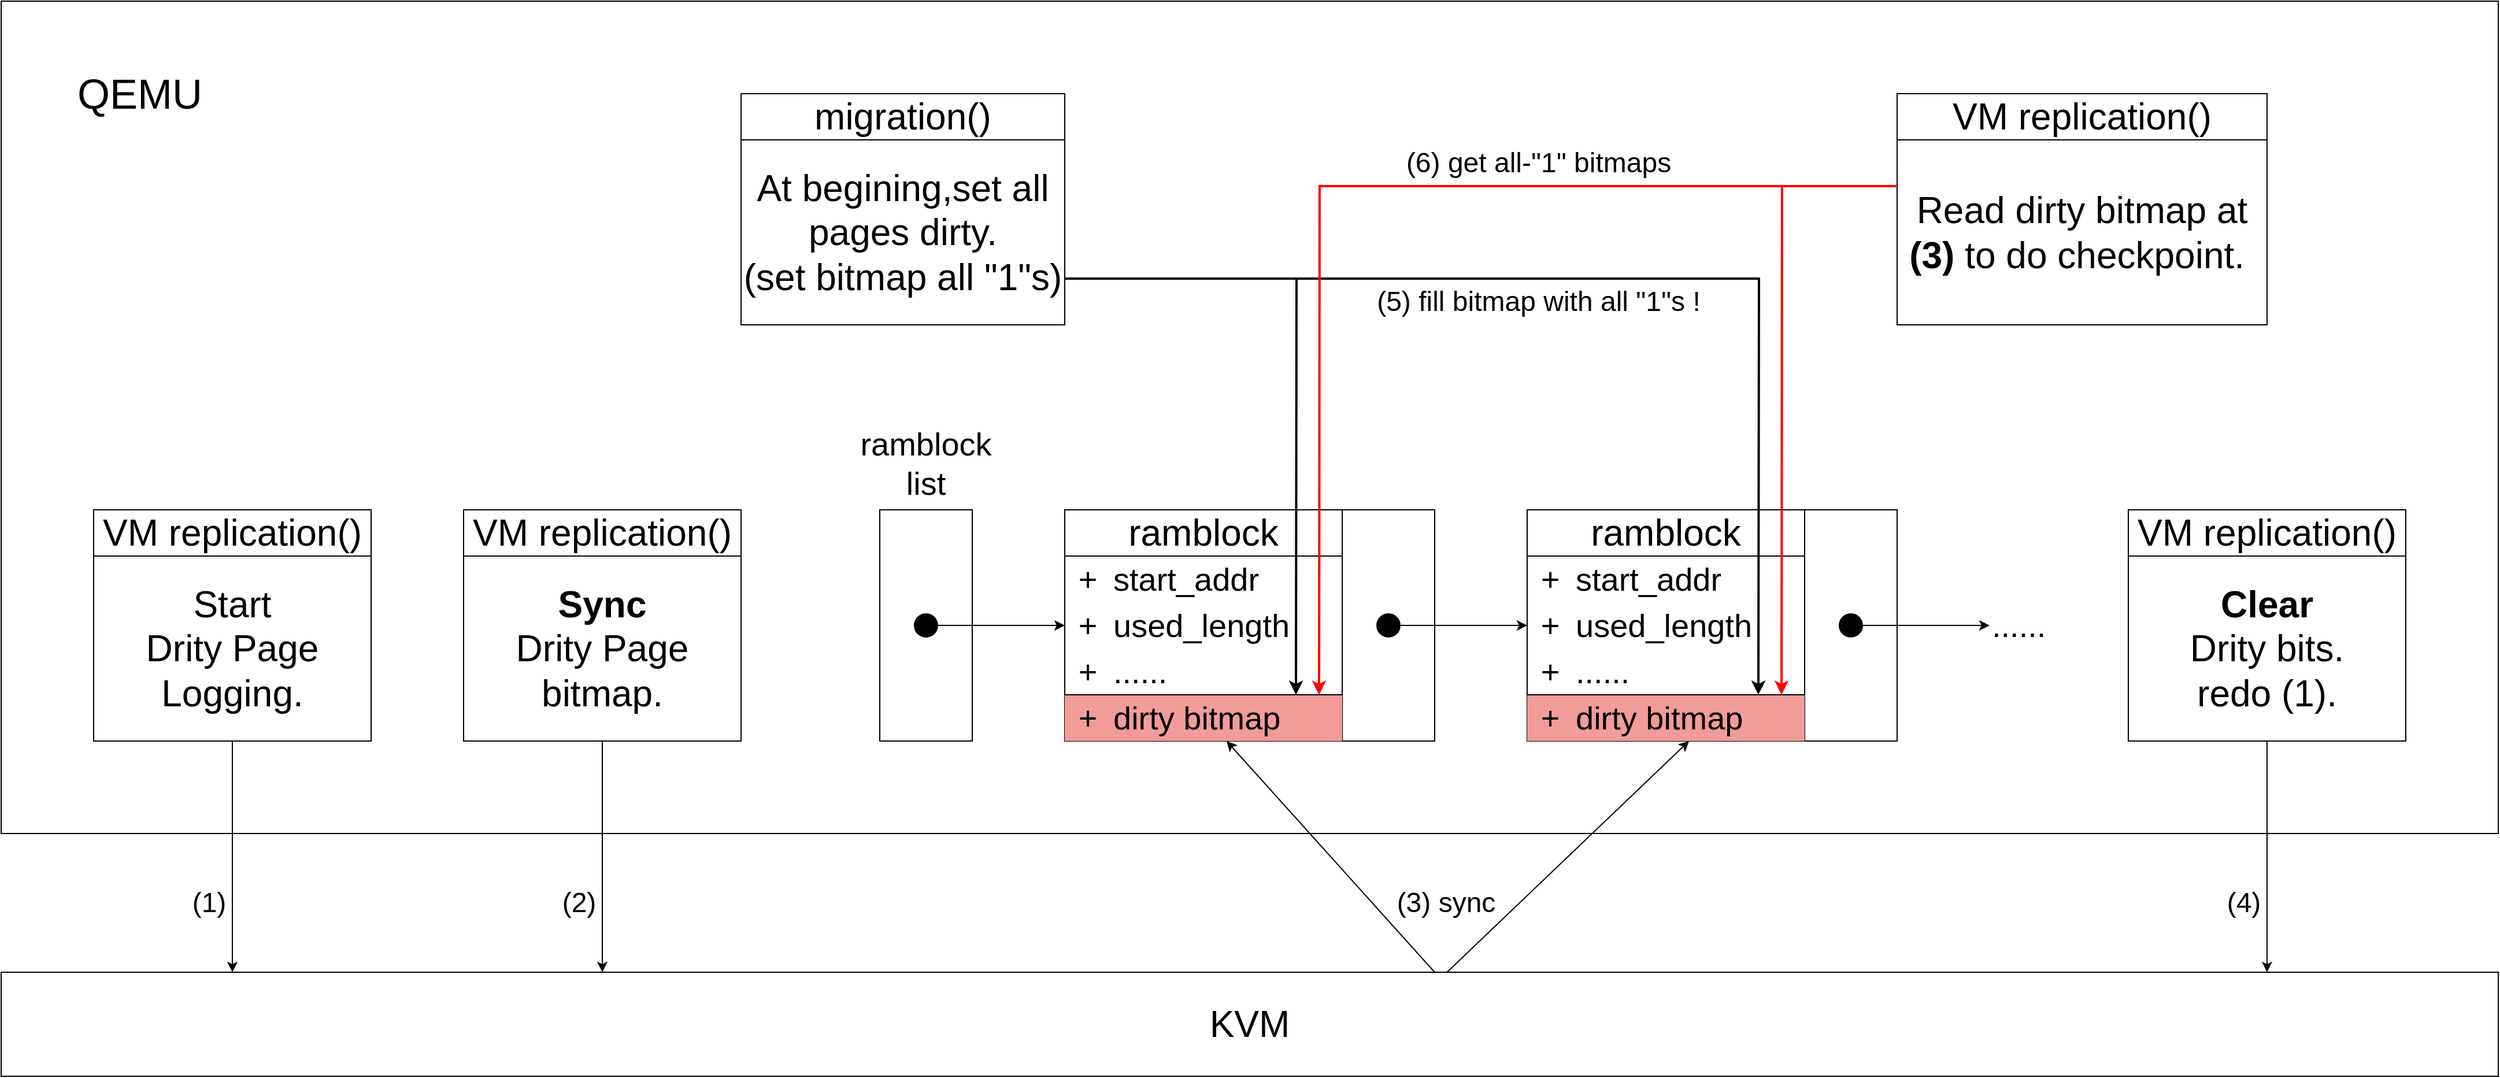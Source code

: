 <mxfile version="21.6.2" type="github">
  <diagram name="第 1 页" id="eFLcW4rc1OjBL_pe3tL0">
    <mxGraphModel dx="2846" dy="2324" grid="1" gridSize="10" guides="1" tooltips="1" connect="1" arrows="1" fold="1" page="1" pageScale="1" pageWidth="827" pageHeight="1169" math="0" shadow="0">
      <root>
        <mxCell id="0" />
        <mxCell id="1" parent="0" />
        <mxCell id="zmStRXuhUgsYv_nEsaAY-51" value="" style="rounded=0;whiteSpace=wrap;html=1;" vertex="1" parent="1">
          <mxGeometry x="-720" y="-280" width="2160" height="720" as="geometry" />
        </mxCell>
        <mxCell id="zmStRXuhUgsYv_nEsaAY-1" value="" style="rounded=0;whiteSpace=wrap;html=1;align=left;" vertex="1" parent="1">
          <mxGeometry x="200" y="200" width="240" height="160" as="geometry" />
        </mxCell>
        <mxCell id="zmStRXuhUgsYv_nEsaAY-2" value="" style="rounded=0;whiteSpace=wrap;html=1;" vertex="1" parent="1">
          <mxGeometry x="440" y="160" width="80" height="200" as="geometry" />
        </mxCell>
        <mxCell id="zmStRXuhUgsYv_nEsaAY-3" value="&lt;font style=&quot;font-size: 32px;&quot;&gt;ramblock&lt;/font&gt;" style="rounded=0;whiteSpace=wrap;html=1;" vertex="1" parent="1">
          <mxGeometry x="200" y="160" width="240" height="40" as="geometry" />
        </mxCell>
        <mxCell id="zmStRXuhUgsYv_nEsaAY-4" value="&lt;span style=&quot;background-color: initial;&quot;&gt;&lt;font style=&quot;font-size: 28px;&quot;&gt;dirty bitmap&lt;/font&gt;&lt;/span&gt;" style="text;html=1;strokeColor=none;fillColor=#F19C99;align=left;verticalAlign=middle;whiteSpace=wrap;rounded=0;" vertex="1" parent="1">
          <mxGeometry x="240" y="320" width="200" height="40" as="geometry" />
        </mxCell>
        <mxCell id="zmStRXuhUgsYv_nEsaAY-5" value="&lt;font style=&quot;font-size: 28px;&quot;&gt;+&lt;/font&gt;" style="text;html=1;strokeColor=none;fillColor=#F19C99;align=center;verticalAlign=middle;whiteSpace=wrap;rounded=0;" vertex="1" parent="1">
          <mxGeometry x="200" y="320" width="40" height="40" as="geometry" />
        </mxCell>
        <mxCell id="zmStRXuhUgsYv_nEsaAY-6" value="&lt;span style=&quot;background-color: initial;&quot;&gt;&lt;font style=&quot;font-size: 28px;&quot;&gt;start_addr&lt;/font&gt;&lt;/span&gt;" style="text;html=1;strokeColor=none;fillColor=none;align=left;verticalAlign=middle;whiteSpace=wrap;rounded=0;" vertex="1" parent="1">
          <mxGeometry x="240" y="200" width="200" height="40" as="geometry" />
        </mxCell>
        <mxCell id="zmStRXuhUgsYv_nEsaAY-7" value="&lt;font style=&quot;font-size: 28px;&quot;&gt;+&lt;/font&gt;" style="text;html=1;strokeColor=none;fillColor=none;align=center;verticalAlign=middle;whiteSpace=wrap;rounded=0;" vertex="1" parent="1">
          <mxGeometry x="200" y="200" width="40" height="40" as="geometry" />
        </mxCell>
        <mxCell id="zmStRXuhUgsYv_nEsaAY-8" value="&lt;span style=&quot;background-color: initial;&quot;&gt;&lt;font style=&quot;font-size: 28px;&quot;&gt;used_length&lt;/font&gt;&lt;/span&gt;" style="text;html=1;strokeColor=none;fillColor=none;align=left;verticalAlign=middle;whiteSpace=wrap;rounded=0;" vertex="1" parent="1">
          <mxGeometry x="240" y="240" width="200" height="40" as="geometry" />
        </mxCell>
        <mxCell id="zmStRXuhUgsYv_nEsaAY-9" value="&lt;font style=&quot;font-size: 28px;&quot;&gt;+&lt;/font&gt;" style="text;html=1;strokeColor=none;fillColor=none;align=center;verticalAlign=middle;whiteSpace=wrap;rounded=0;" vertex="1" parent="1">
          <mxGeometry x="200" y="240" width="40" height="40" as="geometry" />
        </mxCell>
        <mxCell id="zmStRXuhUgsYv_nEsaAY-10" value="&lt;span style=&quot;background-color: initial;&quot;&gt;&lt;font style=&quot;font-size: 28px;&quot;&gt;......&lt;/font&gt;&lt;/span&gt;" style="text;html=1;strokeColor=none;fillColor=none;align=left;verticalAlign=middle;whiteSpace=wrap;rounded=0;" vertex="1" parent="1">
          <mxGeometry x="240" y="280" width="200" height="40" as="geometry" />
        </mxCell>
        <mxCell id="zmStRXuhUgsYv_nEsaAY-11" value="&lt;font style=&quot;font-size: 28px;&quot;&gt;+&lt;/font&gt;" style="text;html=1;strokeColor=none;fillColor=none;align=center;verticalAlign=middle;whiteSpace=wrap;rounded=0;" vertex="1" parent="1">
          <mxGeometry x="200" y="280" width="40" height="40" as="geometry" />
        </mxCell>
        <mxCell id="zmStRXuhUgsYv_nEsaAY-12" value="" style="rounded=0;whiteSpace=wrap;html=1;align=left;" vertex="1" parent="1">
          <mxGeometry x="600" y="200" width="240" height="160" as="geometry" />
        </mxCell>
        <mxCell id="zmStRXuhUgsYv_nEsaAY-13" value="" style="rounded=0;whiteSpace=wrap;html=1;" vertex="1" parent="1">
          <mxGeometry x="840" y="160" width="80" height="200" as="geometry" />
        </mxCell>
        <mxCell id="zmStRXuhUgsYv_nEsaAY-14" value="&lt;font style=&quot;font-size: 32px;&quot;&gt;ramblock&lt;/font&gt;" style="rounded=0;whiteSpace=wrap;html=1;" vertex="1" parent="1">
          <mxGeometry x="600" y="160" width="240" height="40" as="geometry" />
        </mxCell>
        <mxCell id="zmStRXuhUgsYv_nEsaAY-15" value="&lt;span style=&quot;background-color: initial;&quot;&gt;&lt;font style=&quot;font-size: 28px;&quot;&gt;dirty bitmap&lt;/font&gt;&lt;/span&gt;" style="text;html=1;strokeColor=none;fillColor=#F19C99;align=left;verticalAlign=middle;whiteSpace=wrap;rounded=0;" vertex="1" parent="1">
          <mxGeometry x="640" y="320" width="200" height="40" as="geometry" />
        </mxCell>
        <mxCell id="zmStRXuhUgsYv_nEsaAY-16" value="&lt;font style=&quot;font-size: 28px;&quot;&gt;+&lt;/font&gt;" style="text;html=1;strokeColor=none;fillColor=#F19C99;align=center;verticalAlign=middle;whiteSpace=wrap;rounded=0;" vertex="1" parent="1">
          <mxGeometry x="600" y="320" width="40" height="40" as="geometry" />
        </mxCell>
        <mxCell id="zmStRXuhUgsYv_nEsaAY-17" value="&lt;span style=&quot;background-color: initial;&quot;&gt;&lt;font style=&quot;font-size: 28px;&quot;&gt;start_addr&lt;/font&gt;&lt;/span&gt;" style="text;html=1;strokeColor=none;fillColor=none;align=left;verticalAlign=middle;whiteSpace=wrap;rounded=0;" vertex="1" parent="1">
          <mxGeometry x="640" y="200" width="200" height="40" as="geometry" />
        </mxCell>
        <mxCell id="zmStRXuhUgsYv_nEsaAY-18" value="&lt;font style=&quot;font-size: 28px;&quot;&gt;+&lt;/font&gt;" style="text;html=1;strokeColor=none;fillColor=none;align=center;verticalAlign=middle;whiteSpace=wrap;rounded=0;" vertex="1" parent="1">
          <mxGeometry x="600" y="200" width="40" height="40" as="geometry" />
        </mxCell>
        <mxCell id="zmStRXuhUgsYv_nEsaAY-19" value="&lt;span style=&quot;background-color: initial;&quot;&gt;&lt;font style=&quot;font-size: 28px;&quot;&gt;used_length&lt;/font&gt;&lt;/span&gt;" style="text;html=1;strokeColor=none;fillColor=none;align=left;verticalAlign=middle;whiteSpace=wrap;rounded=0;" vertex="1" parent="1">
          <mxGeometry x="640" y="240" width="200" height="40" as="geometry" />
        </mxCell>
        <mxCell id="zmStRXuhUgsYv_nEsaAY-20" value="&lt;font style=&quot;font-size: 28px;&quot;&gt;+&lt;/font&gt;" style="text;html=1;strokeColor=none;fillColor=none;align=center;verticalAlign=middle;whiteSpace=wrap;rounded=0;" vertex="1" parent="1">
          <mxGeometry x="600" y="240" width="40" height="40" as="geometry" />
        </mxCell>
        <mxCell id="zmStRXuhUgsYv_nEsaAY-21" value="&lt;span style=&quot;background-color: initial;&quot;&gt;&lt;font style=&quot;font-size: 28px;&quot;&gt;......&lt;/font&gt;&lt;/span&gt;" style="text;html=1;strokeColor=none;fillColor=none;align=left;verticalAlign=middle;whiteSpace=wrap;rounded=0;" vertex="1" parent="1">
          <mxGeometry x="640" y="280" width="200" height="40" as="geometry" />
        </mxCell>
        <mxCell id="zmStRXuhUgsYv_nEsaAY-22" value="&lt;font style=&quot;font-size: 28px;&quot;&gt;+&lt;/font&gt;" style="text;html=1;strokeColor=none;fillColor=none;align=center;verticalAlign=middle;whiteSpace=wrap;rounded=0;" vertex="1" parent="1">
          <mxGeometry x="600" y="280" width="40" height="40" as="geometry" />
        </mxCell>
        <mxCell id="zmStRXuhUgsYv_nEsaAY-23" value="" style="rounded=0;whiteSpace=wrap;html=1;" vertex="1" parent="1">
          <mxGeometry x="40" y="160" width="80" height="200" as="geometry" />
        </mxCell>
        <mxCell id="zmStRXuhUgsYv_nEsaAY-25" style="edgeStyle=orthogonalEdgeStyle;rounded=0;orthogonalLoop=1;jettySize=auto;html=1;exitX=1;exitY=0.5;exitDx=0;exitDy=0;entryX=0;entryY=0.5;entryDx=0;entryDy=0;" edge="1" parent="1" source="zmStRXuhUgsYv_nEsaAY-24" target="zmStRXuhUgsYv_nEsaAY-9">
          <mxGeometry relative="1" as="geometry" />
        </mxCell>
        <mxCell id="zmStRXuhUgsYv_nEsaAY-24" value="" style="ellipse;whiteSpace=wrap;html=1;aspect=fixed;fillColor=#000000;" vertex="1" parent="1">
          <mxGeometry x="70" y="250" width="20" height="20" as="geometry" />
        </mxCell>
        <mxCell id="zmStRXuhUgsYv_nEsaAY-26" value="&lt;div style=&quot;&quot;&gt;&lt;span style=&quot;font-size: 28px; background-color: initial;&quot;&gt;ramblock&lt;/span&gt;&lt;/div&gt;&lt;span style=&quot;background-color: initial;&quot;&gt;&lt;div style=&quot;&quot;&gt;&lt;span style=&quot;font-size: 28px; background-color: initial;&quot;&gt;list&lt;/span&gt;&lt;/div&gt;&lt;/span&gt;" style="text;html=1;strokeColor=none;fillColor=none;align=center;verticalAlign=middle;whiteSpace=wrap;rounded=0;" vertex="1" parent="1">
          <mxGeometry y="80" width="160" height="80" as="geometry" />
        </mxCell>
        <mxCell id="zmStRXuhUgsYv_nEsaAY-28" style="edgeStyle=orthogonalEdgeStyle;rounded=0;orthogonalLoop=1;jettySize=auto;html=1;exitX=1;exitY=0.5;exitDx=0;exitDy=0;entryX=0;entryY=0.5;entryDx=0;entryDy=0;" edge="1" parent="1" source="zmStRXuhUgsYv_nEsaAY-27" target="zmStRXuhUgsYv_nEsaAY-20">
          <mxGeometry relative="1" as="geometry" />
        </mxCell>
        <mxCell id="zmStRXuhUgsYv_nEsaAY-27" value="" style="ellipse;whiteSpace=wrap;html=1;aspect=fixed;fillColor=#000000;" vertex="1" parent="1">
          <mxGeometry x="470" y="250" width="20" height="20" as="geometry" />
        </mxCell>
        <mxCell id="zmStRXuhUgsYv_nEsaAY-30" style="edgeStyle=orthogonalEdgeStyle;rounded=0;orthogonalLoop=1;jettySize=auto;html=1;exitX=1;exitY=0.5;exitDx=0;exitDy=0;" edge="1" parent="1" source="zmStRXuhUgsYv_nEsaAY-29">
          <mxGeometry relative="1" as="geometry">
            <mxPoint x="1000" y="260" as="targetPoint" />
          </mxGeometry>
        </mxCell>
        <mxCell id="zmStRXuhUgsYv_nEsaAY-29" value="" style="ellipse;whiteSpace=wrap;html=1;aspect=fixed;fillColor=#000000;" vertex="1" parent="1">
          <mxGeometry x="870" y="250" width="20" height="20" as="geometry" />
        </mxCell>
        <mxCell id="zmStRXuhUgsYv_nEsaAY-31" value="&lt;span style=&quot;background-color: initial;&quot;&gt;&lt;font style=&quot;font-size: 28px;&quot;&gt;......&lt;/font&gt;&lt;/span&gt;" style="text;html=1;strokeColor=none;fillColor=none;align=left;verticalAlign=middle;whiteSpace=wrap;rounded=0;" vertex="1" parent="1">
          <mxGeometry x="1000" y="240" width="80" height="40" as="geometry" />
        </mxCell>
        <mxCell id="zmStRXuhUgsYv_nEsaAY-32" value="&lt;font style=&quot;font-size: 32px;&quot;&gt;&lt;b&gt;Sync&lt;/b&gt;&lt;br&gt;Drity Page&lt;br&gt;bitmap.&lt;br&gt;&lt;/font&gt;" style="rounded=0;whiteSpace=wrap;html=1;" vertex="1" parent="1">
          <mxGeometry x="-320" y="200" width="240" height="160" as="geometry" />
        </mxCell>
        <mxCell id="zmStRXuhUgsYv_nEsaAY-33" value="&lt;font style=&quot;font-size: 32px;&quot;&gt;KVM&lt;/font&gt;" style="rounded=0;whiteSpace=wrap;html=1;" vertex="1" parent="1">
          <mxGeometry x="-720" y="560" width="2160" height="90" as="geometry" />
        </mxCell>
        <mxCell id="zmStRXuhUgsYv_nEsaAY-35" value="" style="endArrow=classic;html=1;rounded=0;" edge="1" parent="1">
          <mxGeometry width="50" height="50" relative="1" as="geometry">
            <mxPoint x="-200" y="360" as="sourcePoint" />
            <mxPoint x="-200" y="560" as="targetPoint" />
          </mxGeometry>
        </mxCell>
        <mxCell id="zmStRXuhUgsYv_nEsaAY-36" value="&lt;font style=&quot;font-size: 24px;&quot;&gt;(2)&lt;/font&gt;" style="text;html=1;strokeColor=none;fillColor=none;align=center;verticalAlign=middle;whiteSpace=wrap;rounded=0;" vertex="1" parent="1">
          <mxGeometry x="-240" y="480" width="40" height="40" as="geometry" />
        </mxCell>
        <mxCell id="zmStRXuhUgsYv_nEsaAY-37" value="&lt;font style=&quot;font-size: 32px;&quot;&gt;Start&lt;br&gt;Drity Page&lt;br&gt;Logging.&lt;br&gt;&lt;/font&gt;" style="rounded=0;whiteSpace=wrap;html=1;" vertex="1" parent="1">
          <mxGeometry x="-640" y="200" width="240" height="160" as="geometry" />
        </mxCell>
        <mxCell id="zmStRXuhUgsYv_nEsaAY-38" value="" style="endArrow=classic;html=1;rounded=0;" edge="1" parent="1">
          <mxGeometry width="50" height="50" relative="1" as="geometry">
            <mxPoint x="-520" y="360" as="sourcePoint" />
            <mxPoint x="-520" y="560" as="targetPoint" />
          </mxGeometry>
        </mxCell>
        <mxCell id="zmStRXuhUgsYv_nEsaAY-39" value="&lt;font style=&quot;font-size: 24px;&quot;&gt;(1)&lt;/font&gt;" style="text;html=1;strokeColor=none;fillColor=none;align=center;verticalAlign=middle;whiteSpace=wrap;rounded=0;" vertex="1" parent="1">
          <mxGeometry x="-560" y="480" width="40" height="40" as="geometry" />
        </mxCell>
        <mxCell id="zmStRXuhUgsYv_nEsaAY-40" value="&lt;font style=&quot;font-size: 32px;&quot;&gt;&lt;b&gt;Clear&lt;/b&gt;&lt;br&gt;Drity bits.&lt;br&gt;redo (1).&lt;br&gt;&lt;/font&gt;" style="rounded=0;whiteSpace=wrap;html=1;" vertex="1" parent="1">
          <mxGeometry x="1120" y="200" width="240" height="160" as="geometry" />
        </mxCell>
        <mxCell id="zmStRXuhUgsYv_nEsaAY-41" value="" style="endArrow=classic;html=1;rounded=0;" edge="1" parent="1">
          <mxGeometry width="50" height="50" relative="1" as="geometry">
            <mxPoint x="1240" y="360" as="sourcePoint" />
            <mxPoint x="1240" y="560" as="targetPoint" />
          </mxGeometry>
        </mxCell>
        <mxCell id="zmStRXuhUgsYv_nEsaAY-42" value="&lt;font style=&quot;font-size: 24px;&quot;&gt;(4)&lt;/font&gt;" style="text;html=1;strokeColor=none;fillColor=none;align=center;verticalAlign=middle;whiteSpace=wrap;rounded=0;" vertex="1" parent="1">
          <mxGeometry x="1200" y="480" width="40" height="40" as="geometry" />
        </mxCell>
        <mxCell id="zmStRXuhUgsYv_nEsaAY-43" value="" style="endArrow=classic;html=1;rounded=0;entryX=0.5;entryY=1;entryDx=0;entryDy=0;" edge="1" parent="1" target="zmStRXuhUgsYv_nEsaAY-4">
          <mxGeometry width="50" height="50" relative="1" as="geometry">
            <mxPoint x="520" y="560" as="sourcePoint" />
            <mxPoint x="570" y="510" as="targetPoint" />
          </mxGeometry>
        </mxCell>
        <mxCell id="zmStRXuhUgsYv_nEsaAY-44" value="" style="endArrow=classic;html=1;rounded=0;entryX=0.5;entryY=1;entryDx=0;entryDy=0;exitX=0.579;exitY=0;exitDx=0;exitDy=0;exitPerimeter=0;" edge="1" parent="1" source="zmStRXuhUgsYv_nEsaAY-33" target="zmStRXuhUgsYv_nEsaAY-15">
          <mxGeometry width="50" height="50" relative="1" as="geometry">
            <mxPoint x="540" y="530" as="sourcePoint" />
            <mxPoint x="350" y="490" as="targetPoint" />
          </mxGeometry>
        </mxCell>
        <mxCell id="zmStRXuhUgsYv_nEsaAY-45" value="&lt;font style=&quot;font-size: 24px;&quot;&gt;(3) sync&lt;/font&gt;" style="text;html=1;strokeColor=none;fillColor=none;align=center;verticalAlign=middle;whiteSpace=wrap;rounded=0;" vertex="1" parent="1">
          <mxGeometry x="480" y="480" width="100" height="40" as="geometry" />
        </mxCell>
        <mxCell id="zmStRXuhUgsYv_nEsaAY-46" value="" style="endArrow=none;html=1;rounded=0;entryX=1;entryY=1;entryDx=0;entryDy=0;" edge="1" parent="1" target="zmStRXuhUgsYv_nEsaAY-10">
          <mxGeometry width="50" height="50" relative="1" as="geometry">
            <mxPoint x="200" y="320" as="sourcePoint" />
            <mxPoint x="250" y="270" as="targetPoint" />
          </mxGeometry>
        </mxCell>
        <mxCell id="zmStRXuhUgsYv_nEsaAY-47" value="" style="endArrow=none;html=1;rounded=0;entryX=1;entryY=1;entryDx=0;entryDy=0;" edge="1" parent="1" target="zmStRXuhUgsYv_nEsaAY-21">
          <mxGeometry width="50" height="50" relative="1" as="geometry">
            <mxPoint x="600" y="320" as="sourcePoint" />
            <mxPoint x="650" y="270" as="targetPoint" />
          </mxGeometry>
        </mxCell>
        <mxCell id="zmStRXuhUgsYv_nEsaAY-48" value="&lt;font style=&quot;font-size: 32px;&quot;&gt;VM replication()&lt;/font&gt;" style="rounded=0;whiteSpace=wrap;html=1;" vertex="1" parent="1">
          <mxGeometry x="-640" y="160" width="240" height="40" as="geometry" />
        </mxCell>
        <mxCell id="zmStRXuhUgsYv_nEsaAY-49" value="&lt;font style=&quot;font-size: 32px;&quot;&gt;VM replication()&lt;/font&gt;" style="rounded=0;whiteSpace=wrap;html=1;" vertex="1" parent="1">
          <mxGeometry x="-320" y="160" width="240" height="40" as="geometry" />
        </mxCell>
        <mxCell id="zmStRXuhUgsYv_nEsaAY-50" value="&lt;font style=&quot;font-size: 32px;&quot;&gt;VM replication()&lt;/font&gt;" style="rounded=0;whiteSpace=wrap;html=1;" vertex="1" parent="1">
          <mxGeometry x="1120" y="160" width="240" height="40" as="geometry" />
        </mxCell>
        <mxCell id="zmStRXuhUgsYv_nEsaAY-55" style="edgeStyle=orthogonalEdgeStyle;rounded=0;orthogonalLoop=1;jettySize=auto;html=1;exitX=1;exitY=0.75;exitDx=0;exitDy=0;strokeWidth=2;" edge="1" parent="1" source="zmStRXuhUgsYv_nEsaAY-53">
          <mxGeometry relative="1" as="geometry">
            <mxPoint x="400" y="320" as="targetPoint" />
          </mxGeometry>
        </mxCell>
        <mxCell id="zmStRXuhUgsYv_nEsaAY-53" value="&lt;font style=&quot;font-size: 32px;&quot;&gt;At begining,set all pages dirty.&lt;br&gt;(set bitmap all &quot;1&quot;s)&lt;br&gt;&lt;/font&gt;" style="rounded=0;whiteSpace=wrap;html=1;" vertex="1" parent="1">
          <mxGeometry x="-80" y="-160" width="280" height="160" as="geometry" />
        </mxCell>
        <mxCell id="zmStRXuhUgsYv_nEsaAY-54" value="&lt;font style=&quot;font-size: 32px;&quot;&gt;migration()&lt;/font&gt;" style="rounded=0;whiteSpace=wrap;html=1;" vertex="1" parent="1">
          <mxGeometry x="-80" y="-200" width="280" height="40" as="geometry" />
        </mxCell>
        <mxCell id="zmStRXuhUgsYv_nEsaAY-56" style="edgeStyle=orthogonalEdgeStyle;rounded=0;orthogonalLoop=1;jettySize=auto;html=1;exitX=1;exitY=0.75;exitDx=0;exitDy=0;strokeWidth=2;" edge="1" parent="1" source="zmStRXuhUgsYv_nEsaAY-53">
          <mxGeometry relative="1" as="geometry">
            <mxPoint x="800" y="320" as="targetPoint" />
            <mxPoint x="210" y="-30" as="sourcePoint" />
          </mxGeometry>
        </mxCell>
        <mxCell id="zmStRXuhUgsYv_nEsaAY-60" style="edgeStyle=orthogonalEdgeStyle;rounded=0;orthogonalLoop=1;jettySize=auto;html=1;exitX=0;exitY=0.25;exitDx=0;exitDy=0;strokeWidth=2;strokeColor=#FF0000;" edge="1" parent="1" source="zmStRXuhUgsYv_nEsaAY-57">
          <mxGeometry relative="1" as="geometry">
            <mxPoint x="820" y="320" as="targetPoint" />
          </mxGeometry>
        </mxCell>
        <mxCell id="zmStRXuhUgsYv_nEsaAY-57" value="&lt;font style=&quot;font-size: 32px;&quot;&gt;Read dirty bitmap at &lt;b&gt;(3)&lt;/b&gt; to do checkpoint.&amp;nbsp;&lt;br&gt;&lt;/font&gt;" style="rounded=0;whiteSpace=wrap;html=1;" vertex="1" parent="1">
          <mxGeometry x="920" y="-160" width="320" height="160" as="geometry" />
        </mxCell>
        <mxCell id="zmStRXuhUgsYv_nEsaAY-58" value="&lt;font style=&quot;font-size: 32px;&quot;&gt;VM replication()&lt;/font&gt;" style="rounded=0;whiteSpace=wrap;html=1;" vertex="1" parent="1">
          <mxGeometry x="920" y="-200" width="320" height="40" as="geometry" />
        </mxCell>
        <mxCell id="zmStRXuhUgsYv_nEsaAY-59" value="&lt;font style=&quot;font-size: 24px;&quot;&gt;(5) fill bitmap with all &quot;1&quot;s !&lt;/font&gt;" style="text;html=1;strokeColor=none;fillColor=none;align=center;verticalAlign=middle;whiteSpace=wrap;rounded=0;" vertex="1" parent="1">
          <mxGeometry x="460" y="-40" width="300" height="40" as="geometry" />
        </mxCell>
        <mxCell id="zmStRXuhUgsYv_nEsaAY-61" style="edgeStyle=orthogonalEdgeStyle;rounded=0;orthogonalLoop=1;jettySize=auto;html=1;exitX=0;exitY=0.25;exitDx=0;exitDy=0;strokeWidth=2;strokeColor=#FF0000;" edge="1" parent="1" source="zmStRXuhUgsYv_nEsaAY-57">
          <mxGeometry relative="1" as="geometry">
            <mxPoint x="420" y="320" as="targetPoint" />
            <mxPoint x="827" y="-140" as="sourcePoint" />
          </mxGeometry>
        </mxCell>
        <mxCell id="zmStRXuhUgsYv_nEsaAY-62" value="&lt;font style=&quot;font-size: 24px;&quot;&gt;(6) get all-&quot;1&quot; bitmaps&lt;/font&gt;" style="text;html=1;strokeColor=none;fillColor=none;align=center;verticalAlign=middle;whiteSpace=wrap;rounded=0;" vertex="1" parent="1">
          <mxGeometry x="460" y="-160" width="300" height="40" as="geometry" />
        </mxCell>
        <mxCell id="zmStRXuhUgsYv_nEsaAY-63" value="&lt;font style=&quot;font-size: 36px;&quot;&gt;QEMU&lt;/font&gt;" style="text;html=1;strokeColor=none;fillColor=none;align=center;verticalAlign=middle;whiteSpace=wrap;rounded=0;" vertex="1" parent="1">
          <mxGeometry x="-680" y="-240" width="160" height="80" as="geometry" />
        </mxCell>
      </root>
    </mxGraphModel>
  </diagram>
</mxfile>
